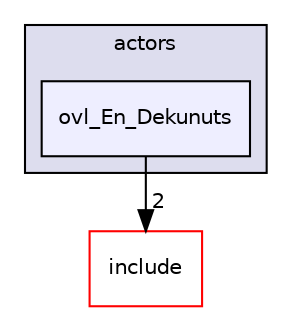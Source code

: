 digraph "src/overlays/actors/ovl_En_Dekunuts" {
  compound=true
  node [ fontsize="10", fontname="Helvetica"];
  edge [ labelfontsize="10", labelfontname="Helvetica"];
  subgraph clusterdir_e93473484be31ce7bcb356bd643a22f8 {
    graph [ bgcolor="#ddddee", pencolor="black", label="actors" fontname="Helvetica", fontsize="10", URL="dir_e93473484be31ce7bcb356bd643a22f8.html"]
  dir_23239f5be133278baf71d84434b4f9ad [shape=box, label="ovl_En_Dekunuts", style="filled", fillcolor="#eeeeff", pencolor="black", URL="dir_23239f5be133278baf71d84434b4f9ad.html"];
  }
  dir_d44c64559bbebec7f509842c48db8b23 [shape=box label="include" fillcolor="white" style="filled" color="red" URL="dir_d44c64559bbebec7f509842c48db8b23.html"];
  dir_23239f5be133278baf71d84434b4f9ad->dir_d44c64559bbebec7f509842c48db8b23 [headlabel="2", labeldistance=1.5 headhref="dir_000211_000000.html"];
}
